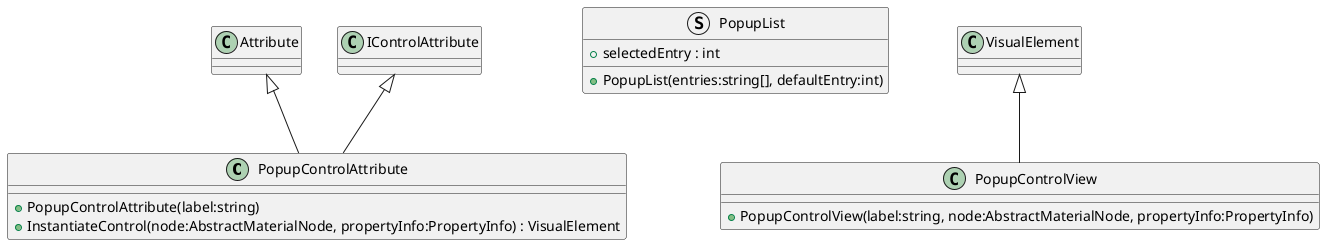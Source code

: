 @startuml
class PopupControlAttribute {
    + PopupControlAttribute(label:string)
    + InstantiateControl(node:AbstractMaterialNode, propertyInfo:PropertyInfo) : VisualElement
}
struct PopupList {
    + selectedEntry : int
    + PopupList(entries:string[], defaultEntry:int)
}
class PopupControlView {
    + PopupControlView(label:string, node:AbstractMaterialNode, propertyInfo:PropertyInfo)
}
Attribute <|-- PopupControlAttribute
IControlAttribute <|-- PopupControlAttribute
VisualElement <|-- PopupControlView
@enduml
